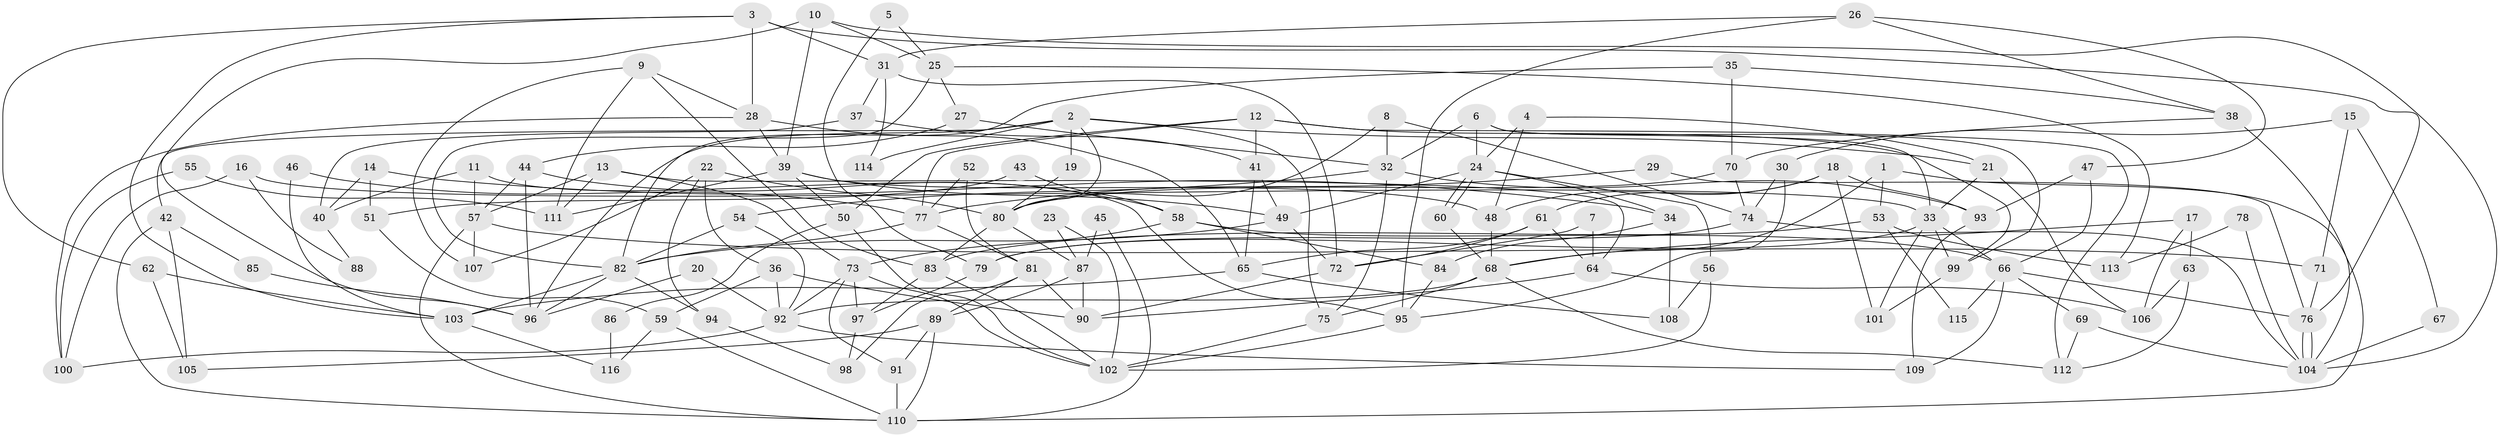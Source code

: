 // coarse degree distribution, {3: 0.2222222222222222, 4: 0.18518518518518517, 6: 0.1111111111111111, 7: 0.09876543209876543, 5: 0.19753086419753085, 2: 0.13580246913580246, 8: 0.037037037037037035, 10: 0.012345679012345678}
// Generated by graph-tools (version 1.1) at 2025/53/03/04/25 21:53:47]
// undirected, 116 vertices, 232 edges
graph export_dot {
graph [start="1"]
  node [color=gray90,style=filled];
  1;
  2;
  3;
  4;
  5;
  6;
  7;
  8;
  9;
  10;
  11;
  12;
  13;
  14;
  15;
  16;
  17;
  18;
  19;
  20;
  21;
  22;
  23;
  24;
  25;
  26;
  27;
  28;
  29;
  30;
  31;
  32;
  33;
  34;
  35;
  36;
  37;
  38;
  39;
  40;
  41;
  42;
  43;
  44;
  45;
  46;
  47;
  48;
  49;
  50;
  51;
  52;
  53;
  54;
  55;
  56;
  57;
  58;
  59;
  60;
  61;
  62;
  63;
  64;
  65;
  66;
  67;
  68;
  69;
  70;
  71;
  72;
  73;
  74;
  75;
  76;
  77;
  78;
  79;
  80;
  81;
  82;
  83;
  84;
  85;
  86;
  87;
  88;
  89;
  90;
  91;
  92;
  93;
  94;
  95;
  96;
  97;
  98;
  99;
  100;
  101;
  102;
  103;
  104;
  105;
  106;
  107;
  108;
  109;
  110;
  111;
  112;
  113;
  114;
  115;
  116;
  1 -- 68;
  1 -- 110;
  1 -- 53;
  2 -- 80;
  2 -- 75;
  2 -- 19;
  2 -- 21;
  2 -- 42;
  2 -- 96;
  2 -- 114;
  3 -- 28;
  3 -- 76;
  3 -- 31;
  3 -- 62;
  3 -- 103;
  4 -- 48;
  4 -- 21;
  4 -- 24;
  5 -- 25;
  5 -- 79;
  6 -- 24;
  6 -- 33;
  6 -- 32;
  6 -- 99;
  7 -- 72;
  7 -- 64;
  8 -- 80;
  8 -- 32;
  8 -- 74;
  9 -- 28;
  9 -- 83;
  9 -- 107;
  9 -- 111;
  10 -- 96;
  10 -- 104;
  10 -- 25;
  10 -- 39;
  11 -- 57;
  11 -- 95;
  11 -- 40;
  12 -- 50;
  12 -- 41;
  12 -- 77;
  12 -- 99;
  12 -- 112;
  13 -- 111;
  13 -- 64;
  13 -- 57;
  13 -- 73;
  14 -- 34;
  14 -- 40;
  14 -- 51;
  15 -- 30;
  15 -- 71;
  15 -- 67;
  16 -- 100;
  16 -- 33;
  16 -- 88;
  17 -- 106;
  17 -- 68;
  17 -- 63;
  18 -- 101;
  18 -- 48;
  18 -- 61;
  18 -- 93;
  19 -- 80;
  20 -- 92;
  20 -- 96;
  21 -- 33;
  21 -- 106;
  22 -- 36;
  22 -- 80;
  22 -- 94;
  22 -- 107;
  23 -- 87;
  23 -- 102;
  24 -- 60;
  24 -- 60;
  24 -- 34;
  24 -- 49;
  24 -- 56;
  25 -- 82;
  25 -- 27;
  25 -- 113;
  26 -- 95;
  26 -- 38;
  26 -- 31;
  26 -- 47;
  27 -- 32;
  27 -- 44;
  28 -- 39;
  28 -- 65;
  28 -- 100;
  29 -- 77;
  29 -- 76;
  30 -- 95;
  30 -- 74;
  31 -- 37;
  31 -- 72;
  31 -- 114;
  32 -- 93;
  32 -- 54;
  32 -- 75;
  33 -- 99;
  33 -- 66;
  33 -- 79;
  33 -- 101;
  34 -- 108;
  34 -- 84;
  35 -- 70;
  35 -- 82;
  35 -- 38;
  36 -- 90;
  36 -- 92;
  36 -- 59;
  37 -- 41;
  37 -- 40;
  38 -- 70;
  38 -- 104;
  39 -- 49;
  39 -- 48;
  39 -- 50;
  39 -- 111;
  40 -- 88;
  41 -- 49;
  41 -- 65;
  42 -- 110;
  42 -- 85;
  42 -- 105;
  43 -- 51;
  43 -- 58;
  44 -- 57;
  44 -- 58;
  44 -- 96;
  45 -- 110;
  45 -- 87;
  46 -- 103;
  46 -- 77;
  47 -- 66;
  47 -- 93;
  48 -- 68;
  49 -- 82;
  49 -- 72;
  50 -- 102;
  50 -- 86;
  51 -- 59;
  52 -- 81;
  52 -- 77;
  53 -- 83;
  53 -- 113;
  53 -- 115;
  54 -- 82;
  54 -- 92;
  55 -- 111;
  55 -- 100;
  56 -- 102;
  56 -- 108;
  57 -- 107;
  57 -- 71;
  57 -- 110;
  58 -- 73;
  58 -- 66;
  58 -- 84;
  59 -- 110;
  59 -- 116;
  60 -- 68;
  61 -- 72;
  61 -- 64;
  61 -- 65;
  62 -- 105;
  62 -- 103;
  63 -- 112;
  63 -- 106;
  64 -- 106;
  64 -- 90;
  65 -- 103;
  65 -- 108;
  66 -- 109;
  66 -- 69;
  66 -- 76;
  66 -- 115;
  67 -- 104;
  68 -- 92;
  68 -- 112;
  68 -- 75;
  69 -- 104;
  69 -- 112;
  70 -- 80;
  70 -- 74;
  71 -- 76;
  72 -- 90;
  73 -- 97;
  73 -- 91;
  73 -- 92;
  73 -- 102;
  74 -- 104;
  74 -- 79;
  75 -- 102;
  76 -- 104;
  76 -- 104;
  77 -- 82;
  77 -- 81;
  78 -- 113;
  78 -- 104;
  79 -- 97;
  80 -- 83;
  80 -- 87;
  81 -- 90;
  81 -- 89;
  81 -- 98;
  82 -- 103;
  82 -- 96;
  82 -- 94;
  83 -- 102;
  83 -- 97;
  84 -- 95;
  85 -- 96;
  86 -- 116;
  87 -- 89;
  87 -- 90;
  89 -- 110;
  89 -- 91;
  89 -- 105;
  91 -- 110;
  92 -- 100;
  92 -- 109;
  93 -- 109;
  94 -- 98;
  95 -- 102;
  97 -- 98;
  99 -- 101;
  103 -- 116;
}

